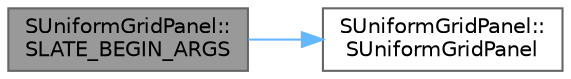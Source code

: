 digraph "SUniformGridPanel::SLATE_BEGIN_ARGS"
{
 // INTERACTIVE_SVG=YES
 // LATEX_PDF_SIZE
  bgcolor="transparent";
  edge [fontname=Helvetica,fontsize=10,labelfontname=Helvetica,labelfontsize=10];
  node [fontname=Helvetica,fontsize=10,shape=box,height=0.2,width=0.4];
  rankdir="LR";
  Node1 [id="Node000001",label="SUniformGridPanel::\lSLATE_BEGIN_ARGS",height=0.2,width=0.4,color="gray40", fillcolor="grey60", style="filled", fontcolor="black",tooltip=" "];
  Node1 -> Node2 [id="edge1_Node000001_Node000002",color="steelblue1",style="solid",tooltip=" "];
  Node2 [id="Node000002",label="SUniformGridPanel::\lSUniformGridPanel",height=0.2,width=0.4,color="grey40", fillcolor="white", style="filled",URL="$d2/d28/classSUniformGridPanel.html#a5f4b152ecadb06608621e4da0f792597",tooltip=" "];
}
